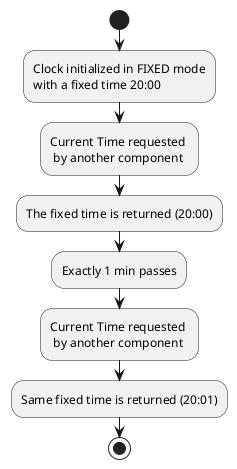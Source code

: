 @startuml
start
:Clock initialized in FIXED mode\nwith a fixed time 20:00;

:Current Time requested \n by another component;

:The fixed time is returned (20:00);

:Exactly 1 min passes;

:Current Time requested \n by another component;

:Same fixed time is returned (20:01);

stop
@enduml
